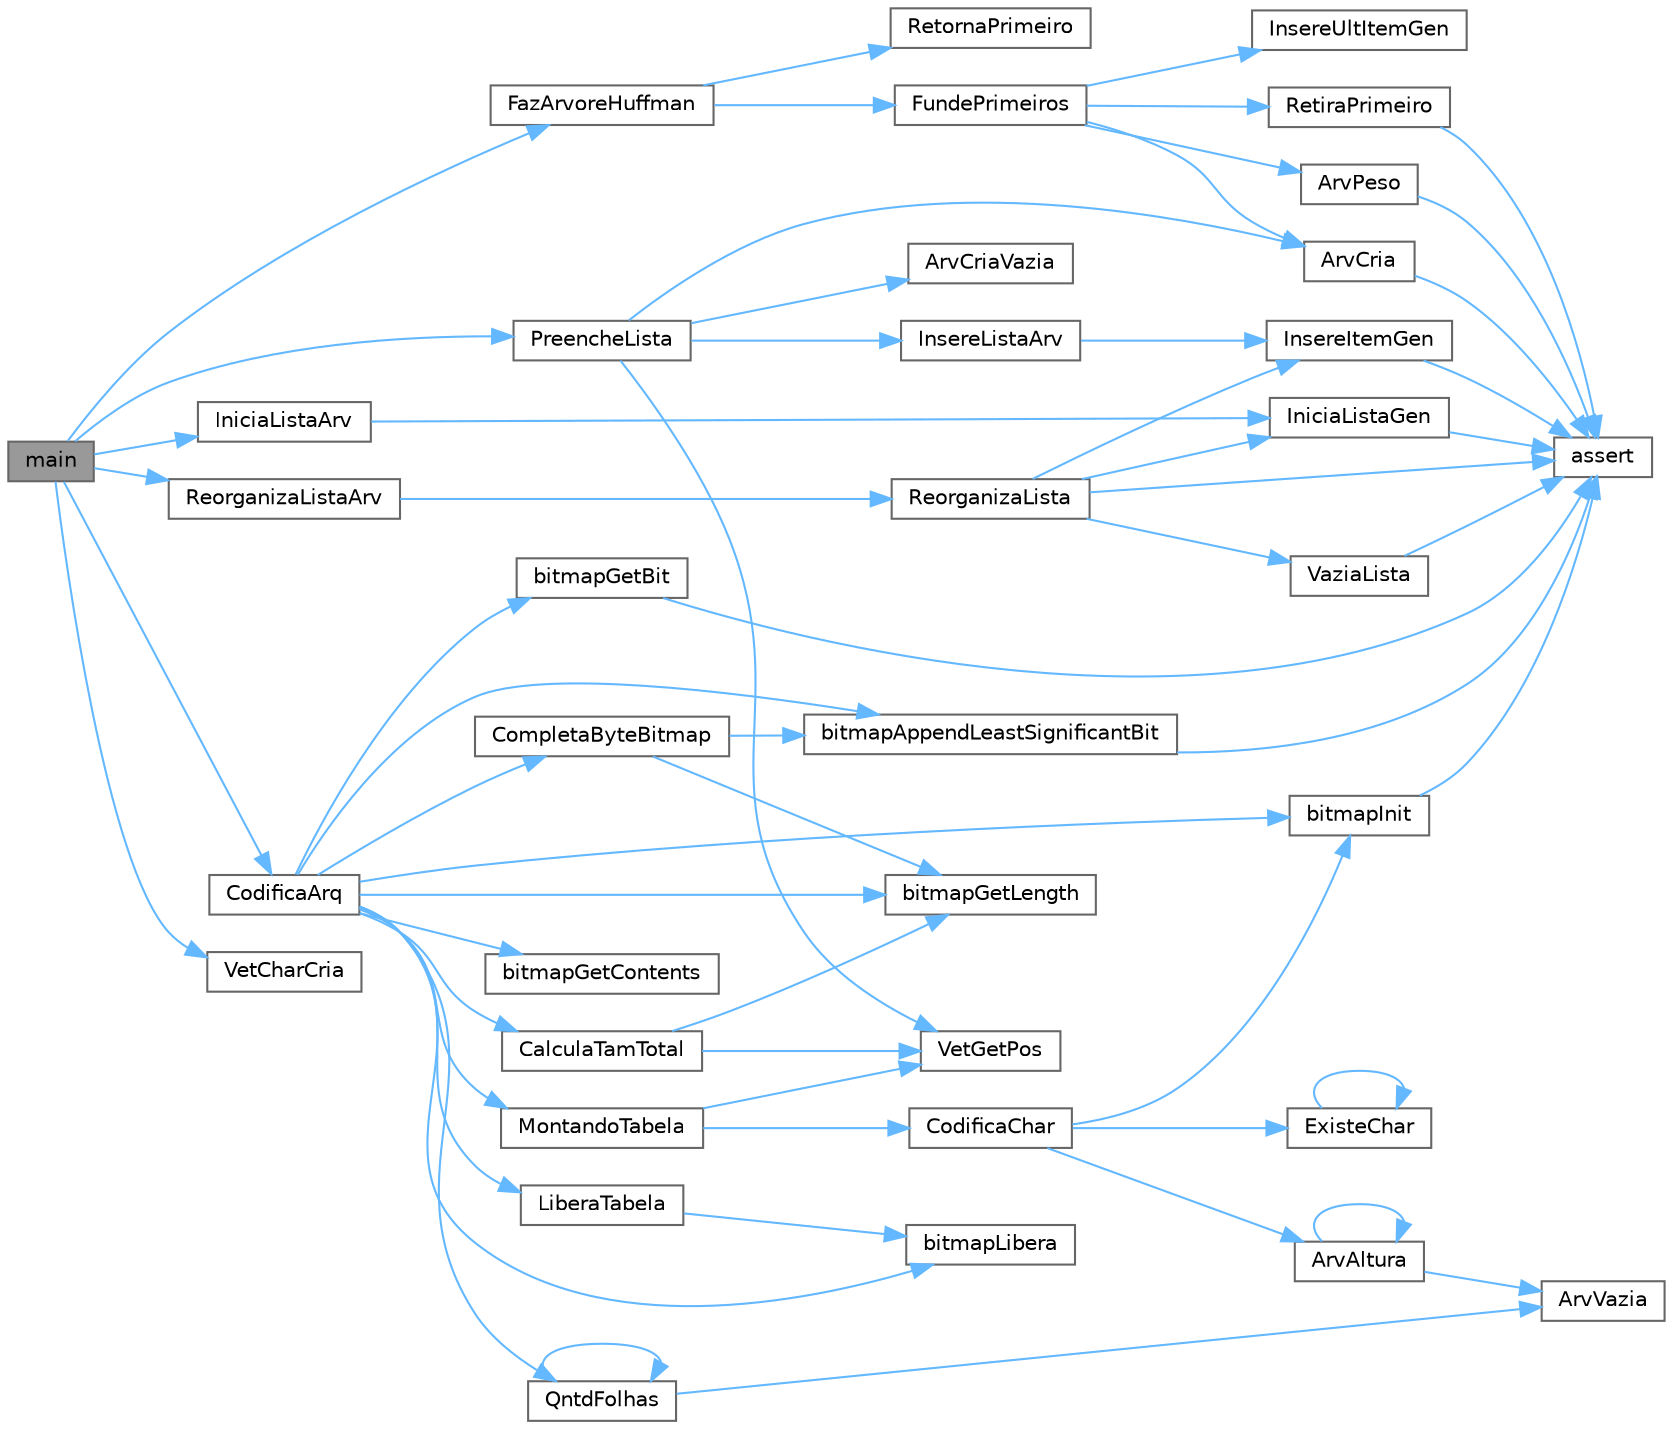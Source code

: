 digraph "main"
{
 // LATEX_PDF_SIZE
  bgcolor="transparent";
  edge [fontname=Helvetica,fontsize=10,labelfontname=Helvetica,labelfontsize=10];
  node [fontname=Helvetica,fontsize=10,shape=box,height=0.2,width=0.4];
  rankdir="LR";
  Node1 [label="main",height=0.2,width=0.4,color="gray40", fillcolor="grey60", style="filled", fontcolor="black",tooltip=" "];
  Node1 -> Node2 [color="steelblue1",style="solid"];
  Node2 [label="CodificaArq",height=0.2,width=0.4,color="grey40", fillcolor="white", style="filled",URL="$_codificador_8c.html#a74594cf130186445476babf7b7af8483",tooltip="Utilizando da arvore fornecida, codifica o arquivo de entrada senguindo o algotimo de Huffman,..."];
  Node2 -> Node3 [color="steelblue1",style="solid"];
  Node3 [label="bitmapAppendLeastSignificantBit",height=0.2,width=0.4,color="grey40", fillcolor="white", style="filled",URL="$bitmap_8c.html#a8bee243b51ff8daf8cf577d11e7e735c",tooltip=" "];
  Node3 -> Node4 [color="steelblue1",style="solid"];
  Node4 [label="assert",height=0.2,width=0.4,color="grey40", fillcolor="white", style="filled",URL="$bitmap_8c.html#ae6321531d73ebab0e0f1081a903be53c",tooltip=" "];
  Node2 -> Node5 [color="steelblue1",style="solid"];
  Node5 [label="bitmapGetBit",height=0.2,width=0.4,color="grey40", fillcolor="white", style="filled",URL="$bitmap_8c.html#ac67802da30c1b2aa2fd983818b11d435",tooltip=" "];
  Node5 -> Node4 [color="steelblue1",style="solid"];
  Node2 -> Node6 [color="steelblue1",style="solid"];
  Node6 [label="bitmapGetContents",height=0.2,width=0.4,color="grey40", fillcolor="white", style="filled",URL="$bitmap_8c.html#a35de4ff0d4746abe845d9977cd622120",tooltip=" "];
  Node2 -> Node7 [color="steelblue1",style="solid"];
  Node7 [label="bitmapGetLength",height=0.2,width=0.4,color="grey40", fillcolor="white", style="filled",URL="$bitmap_8c.html#a98677dcbb43e9d69c5d0153675d9a978",tooltip=" "];
  Node2 -> Node8 [color="steelblue1",style="solid"];
  Node8 [label="bitmapInit",height=0.2,width=0.4,color="grey40", fillcolor="white", style="filled",URL="$bitmap_8c.html#a6fe05cb2e9889f347653f98edac7a114",tooltip=" "];
  Node8 -> Node4 [color="steelblue1",style="solid"];
  Node2 -> Node9 [color="steelblue1",style="solid"];
  Node9 [label="bitmapLibera",height=0.2,width=0.4,color="grey40", fillcolor="white", style="filled",URL="$bitmap_8c.html#a08def9dc3e8ae0e4d83a0039d770205c",tooltip=" "];
  Node2 -> Node10 [color="steelblue1",style="solid"];
  Node10 [label="CalculaTamTotal",height=0.2,width=0.4,color="grey40", fillcolor="white", style="filled",URL="$_codificador_8c.html#a8da2d818a6200783b78d7dfb242c7b7d",tooltip="Faz o calculo de quantos bits serao ocupados pelo arquivo a ser codificado dada a tabela de codificac..."];
  Node10 -> Node7 [color="steelblue1",style="solid"];
  Node10 -> Node11 [color="steelblue1",style="solid"];
  Node11 [label="VetGetPos",height=0.2,width=0.4,color="grey40", fillcolor="white", style="filled",URL="$_vetchar_8c.html#ad45019d807e44f1b7eb100266afc5b4b",tooltip="Retorna quantas vezes uma dada combinacao de btis apareceu no arquivo."];
  Node2 -> Node12 [color="steelblue1",style="solid"];
  Node12 [label="CompletaByteBitmap",height=0.2,width=0.4,color="grey40", fillcolor="white", style="filled",URL="$_codificador_8c.html#a2ce69d6a0063b64e46d17291840a583d",tooltip="Funcao que verifica o bitmap e caso o mesmo esteja com o byte final incompleto, completa-o com 0's."];
  Node12 -> Node3 [color="steelblue1",style="solid"];
  Node12 -> Node7 [color="steelblue1",style="solid"];
  Node2 -> Node13 [color="steelblue1",style="solid"];
  Node13 [label="LiberaTabela",height=0.2,width=0.4,color="grey40", fillcolor="white", style="filled",URL="$_codificador_8c.html#a01b1dedd8cad0104bfad2245a6eb37a9",tooltip="Libera a memoria alocada por uma tabela de codificacao."];
  Node13 -> Node9 [color="steelblue1",style="solid"];
  Node2 -> Node14 [color="steelblue1",style="solid"];
  Node14 [label="MontandoTabela",height=0.2,width=0.4,color="grey40", fillcolor="white", style="filled",URL="$_codificador_8c.html#ae32543537d391c5756cb24ef60e2fdfc",tooltip="Inicia uma tabela de codificacao, a preenchendo com a informacao obtida a partir do vetor de frequenc..."];
  Node14 -> Node15 [color="steelblue1",style="solid"];
  Node15 [label="CodificaChar",height=0.2,width=0.4,color="grey40", fillcolor="white", style="filled",URL="$_arvore_8c.html#a7a7b30394ce1cb20cb9c3c044d267f28",tooltip="Retorna o codigo referente ao caractere dado, na codificacao da arvore fornecida."];
  Node15 -> Node16 [color="steelblue1",style="solid"];
  Node16 [label="ArvAltura",height=0.2,width=0.4,color="grey40", fillcolor="white", style="filled",URL="$_arvore_8c.html#a8990d4e09c7a03d1e586f756e48ded81",tooltip="Retorna altura da arvore a."];
  Node16 -> Node16 [color="steelblue1",style="solid"];
  Node16 -> Node17 [color="steelblue1",style="solid"];
  Node17 [label="ArvVazia",height=0.2,width=0.4,color="grey40", fillcolor="white", style="filled",URL="$_arvore_8c.html#a2964d6de6e94445e6bc575e68a36918e",tooltip="Função que retorna 1 se a árvore está vazia."];
  Node15 -> Node8 [color="steelblue1",style="solid"];
  Node15 -> Node18 [color="steelblue1",style="solid"];
  Node18 [label="ExisteChar",height=0.2,width=0.4,color="grey40", fillcolor="white", style="filled",URL="$_arvore_8c.html#a7e1ecc34ed066d00ffb60402853ba9e3",tooltip="Retorna se ha um no com o caractere c na arvore passada."];
  Node18 -> Node18 [color="steelblue1",style="solid"];
  Node14 -> Node11 [color="steelblue1",style="solid"];
  Node2 -> Node19 [color="steelblue1",style="solid"];
  Node19 [label="QntdFolhas",height=0.2,width=0.4,color="grey40", fillcolor="white", style="filled",URL="$_arvore_8c.html#a55bfb2f6fc17e62c97e93553709419e5",tooltip="Retorna a quantidade de folhas de certa árvore."];
  Node19 -> Node17 [color="steelblue1",style="solid"];
  Node19 -> Node19 [color="steelblue1",style="solid"];
  Node1 -> Node20 [color="steelblue1",style="solid"];
  Node20 [label="FazArvoreHuffman",height=0.2,width=0.4,color="grey40", fillcolor="white", style="filled",URL="$_codificador_8c.html#a5b6627a39040b553a21e3c881473cd7d",tooltip="Dada uma lista de arvores, aplica o algoritmo de Huffman e retorna a raiz da arvore resultante."];
  Node20 -> Node21 [color="steelblue1",style="solid"];
  Node21 [label="FundePrimeiros",height=0.2,width=0.4,color="grey40", fillcolor="white", style="filled",URL="$_lista_arv_8c.html#a54aa3bfd5b757ffc5b07e1e05a76078c",tooltip="Retira as duas primeiras arvores da lista, cria um no raiz com o peso = soma dos pesos,..."];
  Node21 -> Node22 [color="steelblue1",style="solid"];
  Node22 [label="ArvCria",height=0.2,width=0.4,color="grey40", fillcolor="white", style="filled",URL="$_arvore_8c.html#ab523d769f5fa825ecfed60ccbf80735f",tooltip="Função para criar Arvore, aqui podemos adicionar um caractere e seu peso correspodente na contagem do..."];
  Node22 -> Node4 [color="steelblue1",style="solid"];
  Node21 -> Node23 [color="steelblue1",style="solid"];
  Node23 [label="ArvPeso",height=0.2,width=0.4,color="grey40", fillcolor="white", style="filled",URL="$_arvore_8c.html#adbfc4cec04e2ca0f3b4976d68d874fa5",tooltip="Retorna o peso da árvore caso seja diferente de NULL."];
  Node23 -> Node4 [color="steelblue1",style="solid"];
  Node21 -> Node24 [color="steelblue1",style="solid"];
  Node24 [label="InsereUltItemGen",height=0.2,width=0.4,color="grey40", fillcolor="white", style="filled",URL="$_listagen_8c.html#a68b0dd1179285db1358b19f96a022004",tooltip="Insere um item no final da lista."];
  Node21 -> Node25 [color="steelblue1",style="solid"];
  Node25 [label="RetiraPrimeiro",height=0.2,width=0.4,color="grey40", fillcolor="white", style="filled",URL="$_listagen_8c.html#a5cf433a568957a594680bae921c13462",tooltip="Retira o primeiro item da lista, retornando o objeto ligado a ele."];
  Node25 -> Node4 [color="steelblue1",style="solid"];
  Node20 -> Node26 [color="steelblue1",style="solid"];
  Node26 [label="RetornaPrimeiro",height=0.2,width=0.4,color="grey40", fillcolor="white", style="filled",URL="$_listagen_8c.html#a41e6a25a5273318a453b37d3424e6761",tooltip="Retorna item presente no primeiro elemento da lista."];
  Node1 -> Node27 [color="steelblue1",style="solid"];
  Node27 [label="IniciaListaArv",height=0.2,width=0.4,color="grey40", fillcolor="white", style="filled",URL="$_lista_arv_8c.html#a05965e86679a66c7e47fc6a1c0d21bfc",tooltip="Inicializa lista de Arvores."];
  Node27 -> Node28 [color="steelblue1",style="solid"];
  Node28 [label="IniciaListaGen",height=0.2,width=0.4,color="grey40", fillcolor="white", style="filled",URL="$_listagen_8c.html#aa3d3ca705d1add67cffc08320b527b8f",tooltip="Inicia a lista vazia."];
  Node28 -> Node4 [color="steelblue1",style="solid"];
  Node1 -> Node29 [color="steelblue1",style="solid"];
  Node29 [label="PreencheLista",height=0.2,width=0.4,color="grey40", fillcolor="white", style="filled",URL="$_lista_arv_8c.html#a83264b1c9d394c1d3dcf4e081060c9b3",tooltip="Preenche a lista de arvores com os dados presentes no arquivo passado como parametro."];
  Node29 -> Node22 [color="steelblue1",style="solid"];
  Node29 -> Node30 [color="steelblue1",style="solid"];
  Node30 [label="ArvCriaVazia",height=0.2,width=0.4,color="grey40", fillcolor="white", style="filled",URL="$_arvore_8c.html#a85910c70213c534fa1f5b61056e4dd4c",tooltip="Cria arv Vazia."];
  Node29 -> Node31 [color="steelblue1",style="solid"];
  Node31 [label="InsereListaArv",height=0.2,width=0.4,color="grey40", fillcolor="white", style="filled",URL="$_lista_arv_8c.html#aa8b1bfcba54f261f4dc02046fe06a1b0",tooltip="Insere arvore na lista passada."];
  Node31 -> Node32 [color="steelblue1",style="solid"];
  Node32 [label="InsereItemGen",height=0.2,width=0.4,color="grey40", fillcolor="white", style="filled",URL="$_listagen_8c.html#a5d9040485e36346089247b105cd770bc",tooltip="Insere um item no inicio da lista."];
  Node32 -> Node4 [color="steelblue1",style="solid"];
  Node29 -> Node11 [color="steelblue1",style="solid"];
  Node1 -> Node33 [color="steelblue1",style="solid"];
  Node33 [label="ReorganizaListaArv",height=0.2,width=0.4,color="grey40", fillcolor="white", style="filled",URL="$_lista_arv_8c.html#af158e4c216192f206bf822c3cdb1c507",tooltip="Reorganiza lista baseada em peso."];
  Node33 -> Node34 [color="steelblue1",style="solid"];
  Node34 [label="ReorganizaLista",height=0.2,width=0.4,color="grey40", fillcolor="white", style="filled",URL="$_listagen_8c.html#a03547a8459045cdeecc13cfeb60de6d2",tooltip="Função para organizar a lista dependendo da função passada como argumento, (Cria uma nova lista inclu..."];
  Node34 -> Node4 [color="steelblue1",style="solid"];
  Node34 -> Node28 [color="steelblue1",style="solid"];
  Node34 -> Node32 [color="steelblue1",style="solid"];
  Node34 -> Node35 [color="steelblue1",style="solid"];
  Node35 [label="VaziaLista",height=0.2,width=0.4,color="grey40", fillcolor="white", style="filled",URL="$_listagen_8c.html#ac4d8e872692a99169cacc1ef8e07e453",tooltip="Retorna 1 se a lista esta vazia, 0 caso contrário."];
  Node35 -> Node4 [color="steelblue1",style="solid"];
  Node1 -> Node36 [color="steelblue1",style="solid"];
  Node36 [label="VetCharCria",height=0.2,width=0.4,color="grey40", fillcolor="white", style="filled",URL="$_vetchar_8c.html#a8ca4fdc59bbff65c70b166ec2c88f4ac",tooltip="Faz a criacao de um vetor frequencia dado um arquivo base."];
}
